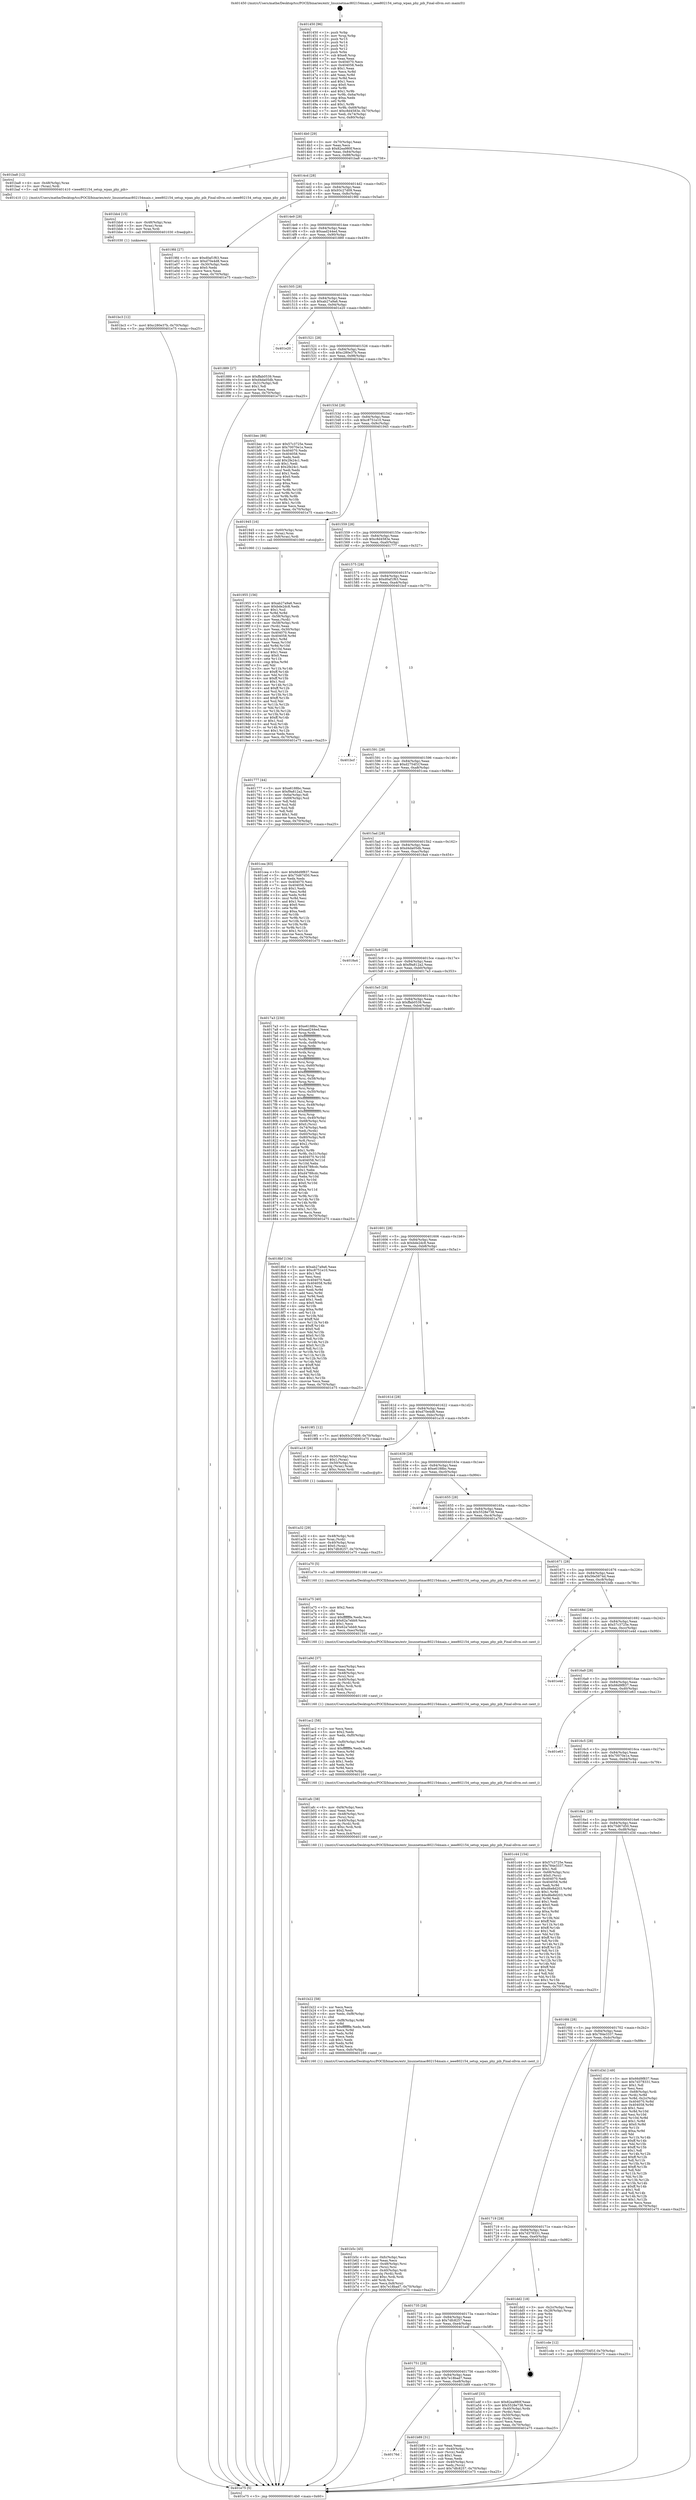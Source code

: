 digraph "0x401450" {
  label = "0x401450 (/mnt/c/Users/mathe/Desktop/tcc/POCII/binaries/extr_linuxnetmac802154main.c_ieee802154_setup_wpan_phy_pib_Final-ollvm.out::main(0))"
  labelloc = "t"
  node[shape=record]

  Entry [label="",width=0.3,height=0.3,shape=circle,fillcolor=black,style=filled]
  "0x4014b0" [label="{
     0x4014b0 [29]\l
     | [instrs]\l
     &nbsp;&nbsp;0x4014b0 \<+3\>: mov -0x70(%rbp),%eax\l
     &nbsp;&nbsp;0x4014b3 \<+2\>: mov %eax,%ecx\l
     &nbsp;&nbsp;0x4014b5 \<+6\>: sub $0x82ea980f,%ecx\l
     &nbsp;&nbsp;0x4014bb \<+6\>: mov %eax,-0x84(%rbp)\l
     &nbsp;&nbsp;0x4014c1 \<+6\>: mov %ecx,-0x88(%rbp)\l
     &nbsp;&nbsp;0x4014c7 \<+6\>: je 0000000000401ba8 \<main+0x758\>\l
  }"]
  "0x401ba8" [label="{
     0x401ba8 [12]\l
     | [instrs]\l
     &nbsp;&nbsp;0x401ba8 \<+4\>: mov -0x48(%rbp),%rax\l
     &nbsp;&nbsp;0x401bac \<+3\>: mov (%rax),%rdi\l
     &nbsp;&nbsp;0x401baf \<+5\>: call 0000000000401410 \<ieee802154_setup_wpan_phy_pib\>\l
     | [calls]\l
     &nbsp;&nbsp;0x401410 \{1\} (/mnt/c/Users/mathe/Desktop/tcc/POCII/binaries/extr_linuxnetmac802154main.c_ieee802154_setup_wpan_phy_pib_Final-ollvm.out::ieee802154_setup_wpan_phy_pib)\l
  }"]
  "0x4014cd" [label="{
     0x4014cd [28]\l
     | [instrs]\l
     &nbsp;&nbsp;0x4014cd \<+5\>: jmp 00000000004014d2 \<main+0x82\>\l
     &nbsp;&nbsp;0x4014d2 \<+6\>: mov -0x84(%rbp),%eax\l
     &nbsp;&nbsp;0x4014d8 \<+5\>: sub $0x93c27d09,%eax\l
     &nbsp;&nbsp;0x4014dd \<+6\>: mov %eax,-0x8c(%rbp)\l
     &nbsp;&nbsp;0x4014e3 \<+6\>: je 00000000004019fd \<main+0x5ad\>\l
  }"]
  Exit [label="",width=0.3,height=0.3,shape=circle,fillcolor=black,style=filled,peripheries=2]
  "0x4019fd" [label="{
     0x4019fd [27]\l
     | [instrs]\l
     &nbsp;&nbsp;0x4019fd \<+5\>: mov $0xd0af1f63,%eax\l
     &nbsp;&nbsp;0x401a02 \<+5\>: mov $0xd70e4d8,%ecx\l
     &nbsp;&nbsp;0x401a07 \<+3\>: mov -0x30(%rbp),%edx\l
     &nbsp;&nbsp;0x401a0a \<+3\>: cmp $0x0,%edx\l
     &nbsp;&nbsp;0x401a0d \<+3\>: cmove %ecx,%eax\l
     &nbsp;&nbsp;0x401a10 \<+3\>: mov %eax,-0x70(%rbp)\l
     &nbsp;&nbsp;0x401a13 \<+5\>: jmp 0000000000401e75 \<main+0xa25\>\l
  }"]
  "0x4014e9" [label="{
     0x4014e9 [28]\l
     | [instrs]\l
     &nbsp;&nbsp;0x4014e9 \<+5\>: jmp 00000000004014ee \<main+0x9e\>\l
     &nbsp;&nbsp;0x4014ee \<+6\>: mov -0x84(%rbp),%eax\l
     &nbsp;&nbsp;0x4014f4 \<+5\>: sub $0xaad244ed,%eax\l
     &nbsp;&nbsp;0x4014f9 \<+6\>: mov %eax,-0x90(%rbp)\l
     &nbsp;&nbsp;0x4014ff \<+6\>: je 0000000000401889 \<main+0x439\>\l
  }"]
  "0x401bc3" [label="{
     0x401bc3 [12]\l
     | [instrs]\l
     &nbsp;&nbsp;0x401bc3 \<+7\>: movl $0xc280e37b,-0x70(%rbp)\l
     &nbsp;&nbsp;0x401bca \<+5\>: jmp 0000000000401e75 \<main+0xa25\>\l
  }"]
  "0x401889" [label="{
     0x401889 [27]\l
     | [instrs]\l
     &nbsp;&nbsp;0x401889 \<+5\>: mov $0xffab0539,%eax\l
     &nbsp;&nbsp;0x40188e \<+5\>: mov $0xd4da05db,%ecx\l
     &nbsp;&nbsp;0x401893 \<+3\>: mov -0x31(%rbp),%dl\l
     &nbsp;&nbsp;0x401896 \<+3\>: test $0x1,%dl\l
     &nbsp;&nbsp;0x401899 \<+3\>: cmovne %ecx,%eax\l
     &nbsp;&nbsp;0x40189c \<+3\>: mov %eax,-0x70(%rbp)\l
     &nbsp;&nbsp;0x40189f \<+5\>: jmp 0000000000401e75 \<main+0xa25\>\l
  }"]
  "0x401505" [label="{
     0x401505 [28]\l
     | [instrs]\l
     &nbsp;&nbsp;0x401505 \<+5\>: jmp 000000000040150a \<main+0xba\>\l
     &nbsp;&nbsp;0x40150a \<+6\>: mov -0x84(%rbp),%eax\l
     &nbsp;&nbsp;0x401510 \<+5\>: sub $0xab27a9a6,%eax\l
     &nbsp;&nbsp;0x401515 \<+6\>: mov %eax,-0x94(%rbp)\l
     &nbsp;&nbsp;0x40151b \<+6\>: je 0000000000401e20 \<main+0x9d0\>\l
  }"]
  "0x401bb4" [label="{
     0x401bb4 [15]\l
     | [instrs]\l
     &nbsp;&nbsp;0x401bb4 \<+4\>: mov -0x48(%rbp),%rax\l
     &nbsp;&nbsp;0x401bb8 \<+3\>: mov (%rax),%rax\l
     &nbsp;&nbsp;0x401bbb \<+3\>: mov %rax,%rdi\l
     &nbsp;&nbsp;0x401bbe \<+5\>: call 0000000000401030 \<free@plt\>\l
     | [calls]\l
     &nbsp;&nbsp;0x401030 \{1\} (unknown)\l
  }"]
  "0x401e20" [label="{
     0x401e20\l
  }", style=dashed]
  "0x401521" [label="{
     0x401521 [28]\l
     | [instrs]\l
     &nbsp;&nbsp;0x401521 \<+5\>: jmp 0000000000401526 \<main+0xd6\>\l
     &nbsp;&nbsp;0x401526 \<+6\>: mov -0x84(%rbp),%eax\l
     &nbsp;&nbsp;0x40152c \<+5\>: sub $0xc280e37b,%eax\l
     &nbsp;&nbsp;0x401531 \<+6\>: mov %eax,-0x98(%rbp)\l
     &nbsp;&nbsp;0x401537 \<+6\>: je 0000000000401bec \<main+0x79c\>\l
  }"]
  "0x40176d" [label="{
     0x40176d\l
  }", style=dashed]
  "0x401bec" [label="{
     0x401bec [88]\l
     | [instrs]\l
     &nbsp;&nbsp;0x401bec \<+5\>: mov $0x57c3725e,%eax\l
     &nbsp;&nbsp;0x401bf1 \<+5\>: mov $0x70070e1e,%ecx\l
     &nbsp;&nbsp;0x401bf6 \<+7\>: mov 0x404070,%edx\l
     &nbsp;&nbsp;0x401bfd \<+7\>: mov 0x404058,%esi\l
     &nbsp;&nbsp;0x401c04 \<+2\>: mov %edx,%edi\l
     &nbsp;&nbsp;0x401c06 \<+6\>: add $0x2fe24c1,%edi\l
     &nbsp;&nbsp;0x401c0c \<+3\>: sub $0x1,%edi\l
     &nbsp;&nbsp;0x401c0f \<+6\>: sub $0x2fe24c1,%edi\l
     &nbsp;&nbsp;0x401c15 \<+3\>: imul %edi,%edx\l
     &nbsp;&nbsp;0x401c18 \<+3\>: and $0x1,%edx\l
     &nbsp;&nbsp;0x401c1b \<+3\>: cmp $0x0,%edx\l
     &nbsp;&nbsp;0x401c1e \<+4\>: sete %r8b\l
     &nbsp;&nbsp;0x401c22 \<+3\>: cmp $0xa,%esi\l
     &nbsp;&nbsp;0x401c25 \<+4\>: setl %r9b\l
     &nbsp;&nbsp;0x401c29 \<+3\>: mov %r8b,%r10b\l
     &nbsp;&nbsp;0x401c2c \<+3\>: and %r9b,%r10b\l
     &nbsp;&nbsp;0x401c2f \<+3\>: xor %r9b,%r8b\l
     &nbsp;&nbsp;0x401c32 \<+3\>: or %r8b,%r10b\l
     &nbsp;&nbsp;0x401c35 \<+4\>: test $0x1,%r10b\l
     &nbsp;&nbsp;0x401c39 \<+3\>: cmovne %ecx,%eax\l
     &nbsp;&nbsp;0x401c3c \<+3\>: mov %eax,-0x70(%rbp)\l
     &nbsp;&nbsp;0x401c3f \<+5\>: jmp 0000000000401e75 \<main+0xa25\>\l
  }"]
  "0x40153d" [label="{
     0x40153d [28]\l
     | [instrs]\l
     &nbsp;&nbsp;0x40153d \<+5\>: jmp 0000000000401542 \<main+0xf2\>\l
     &nbsp;&nbsp;0x401542 \<+6\>: mov -0x84(%rbp),%eax\l
     &nbsp;&nbsp;0x401548 \<+5\>: sub $0xc8751e10,%eax\l
     &nbsp;&nbsp;0x40154d \<+6\>: mov %eax,-0x9c(%rbp)\l
     &nbsp;&nbsp;0x401553 \<+6\>: je 0000000000401945 \<main+0x4f5\>\l
  }"]
  "0x401b89" [label="{
     0x401b89 [31]\l
     | [instrs]\l
     &nbsp;&nbsp;0x401b89 \<+2\>: xor %eax,%eax\l
     &nbsp;&nbsp;0x401b8b \<+4\>: mov -0x40(%rbp),%rcx\l
     &nbsp;&nbsp;0x401b8f \<+2\>: mov (%rcx),%edx\l
     &nbsp;&nbsp;0x401b91 \<+3\>: sub $0x1,%eax\l
     &nbsp;&nbsp;0x401b94 \<+2\>: sub %eax,%edx\l
     &nbsp;&nbsp;0x401b96 \<+4\>: mov -0x40(%rbp),%rcx\l
     &nbsp;&nbsp;0x401b9a \<+2\>: mov %edx,(%rcx)\l
     &nbsp;&nbsp;0x401b9c \<+7\>: movl $0x7dfc8257,-0x70(%rbp)\l
     &nbsp;&nbsp;0x401ba3 \<+5\>: jmp 0000000000401e75 \<main+0xa25\>\l
  }"]
  "0x401945" [label="{
     0x401945 [16]\l
     | [instrs]\l
     &nbsp;&nbsp;0x401945 \<+4\>: mov -0x60(%rbp),%rax\l
     &nbsp;&nbsp;0x401949 \<+3\>: mov (%rax),%rax\l
     &nbsp;&nbsp;0x40194c \<+4\>: mov 0x8(%rax),%rdi\l
     &nbsp;&nbsp;0x401950 \<+5\>: call 0000000000401060 \<atoi@plt\>\l
     | [calls]\l
     &nbsp;&nbsp;0x401060 \{1\} (unknown)\l
  }"]
  "0x401559" [label="{
     0x401559 [28]\l
     | [instrs]\l
     &nbsp;&nbsp;0x401559 \<+5\>: jmp 000000000040155e \<main+0x10e\>\l
     &nbsp;&nbsp;0x40155e \<+6\>: mov -0x84(%rbp),%eax\l
     &nbsp;&nbsp;0x401564 \<+5\>: sub $0xc8d4583e,%eax\l
     &nbsp;&nbsp;0x401569 \<+6\>: mov %eax,-0xa0(%rbp)\l
     &nbsp;&nbsp;0x40156f \<+6\>: je 0000000000401777 \<main+0x327\>\l
  }"]
  "0x401b5c" [label="{
     0x401b5c [45]\l
     | [instrs]\l
     &nbsp;&nbsp;0x401b5c \<+6\>: mov -0xfc(%rbp),%ecx\l
     &nbsp;&nbsp;0x401b62 \<+3\>: imul %eax,%ecx\l
     &nbsp;&nbsp;0x401b65 \<+4\>: mov -0x48(%rbp),%rsi\l
     &nbsp;&nbsp;0x401b69 \<+3\>: mov (%rsi),%rsi\l
     &nbsp;&nbsp;0x401b6c \<+4\>: mov -0x40(%rbp),%rdi\l
     &nbsp;&nbsp;0x401b70 \<+3\>: movslq (%rdi),%rdi\l
     &nbsp;&nbsp;0x401b73 \<+4\>: imul $0xc,%rdi,%rdi\l
     &nbsp;&nbsp;0x401b77 \<+3\>: add %rdi,%rsi\l
     &nbsp;&nbsp;0x401b7a \<+3\>: mov %ecx,0x8(%rsi)\l
     &nbsp;&nbsp;0x401b7d \<+7\>: movl $0x7e18bad7,-0x70(%rbp)\l
     &nbsp;&nbsp;0x401b84 \<+5\>: jmp 0000000000401e75 \<main+0xa25\>\l
  }"]
  "0x401777" [label="{
     0x401777 [44]\l
     | [instrs]\l
     &nbsp;&nbsp;0x401777 \<+5\>: mov $0xe6188bc,%eax\l
     &nbsp;&nbsp;0x40177c \<+5\>: mov $0xf9a812a2,%ecx\l
     &nbsp;&nbsp;0x401781 \<+3\>: mov -0x6a(%rbp),%dl\l
     &nbsp;&nbsp;0x401784 \<+4\>: mov -0x69(%rbp),%sil\l
     &nbsp;&nbsp;0x401788 \<+3\>: mov %dl,%dil\l
     &nbsp;&nbsp;0x40178b \<+3\>: and %sil,%dil\l
     &nbsp;&nbsp;0x40178e \<+3\>: xor %sil,%dl\l
     &nbsp;&nbsp;0x401791 \<+3\>: or %dl,%dil\l
     &nbsp;&nbsp;0x401794 \<+4\>: test $0x1,%dil\l
     &nbsp;&nbsp;0x401798 \<+3\>: cmovne %ecx,%eax\l
     &nbsp;&nbsp;0x40179b \<+3\>: mov %eax,-0x70(%rbp)\l
     &nbsp;&nbsp;0x40179e \<+5\>: jmp 0000000000401e75 \<main+0xa25\>\l
  }"]
  "0x401575" [label="{
     0x401575 [28]\l
     | [instrs]\l
     &nbsp;&nbsp;0x401575 \<+5\>: jmp 000000000040157a \<main+0x12a\>\l
     &nbsp;&nbsp;0x40157a \<+6\>: mov -0x84(%rbp),%eax\l
     &nbsp;&nbsp;0x401580 \<+5\>: sub $0xd0af1f63,%eax\l
     &nbsp;&nbsp;0x401585 \<+6\>: mov %eax,-0xa4(%rbp)\l
     &nbsp;&nbsp;0x40158b \<+6\>: je 0000000000401bcf \<main+0x77f\>\l
  }"]
  "0x401e75" [label="{
     0x401e75 [5]\l
     | [instrs]\l
     &nbsp;&nbsp;0x401e75 \<+5\>: jmp 00000000004014b0 \<main+0x60\>\l
  }"]
  "0x401450" [label="{
     0x401450 [96]\l
     | [instrs]\l
     &nbsp;&nbsp;0x401450 \<+1\>: push %rbp\l
     &nbsp;&nbsp;0x401451 \<+3\>: mov %rsp,%rbp\l
     &nbsp;&nbsp;0x401454 \<+2\>: push %r15\l
     &nbsp;&nbsp;0x401456 \<+2\>: push %r14\l
     &nbsp;&nbsp;0x401458 \<+2\>: push %r13\l
     &nbsp;&nbsp;0x40145a \<+2\>: push %r12\l
     &nbsp;&nbsp;0x40145c \<+1\>: push %rbx\l
     &nbsp;&nbsp;0x40145d \<+7\>: sub $0xe8,%rsp\l
     &nbsp;&nbsp;0x401464 \<+2\>: xor %eax,%eax\l
     &nbsp;&nbsp;0x401466 \<+7\>: mov 0x404070,%ecx\l
     &nbsp;&nbsp;0x40146d \<+7\>: mov 0x404058,%edx\l
     &nbsp;&nbsp;0x401474 \<+3\>: sub $0x1,%eax\l
     &nbsp;&nbsp;0x401477 \<+3\>: mov %ecx,%r8d\l
     &nbsp;&nbsp;0x40147a \<+3\>: add %eax,%r8d\l
     &nbsp;&nbsp;0x40147d \<+4\>: imul %r8d,%ecx\l
     &nbsp;&nbsp;0x401481 \<+3\>: and $0x1,%ecx\l
     &nbsp;&nbsp;0x401484 \<+3\>: cmp $0x0,%ecx\l
     &nbsp;&nbsp;0x401487 \<+4\>: sete %r9b\l
     &nbsp;&nbsp;0x40148b \<+4\>: and $0x1,%r9b\l
     &nbsp;&nbsp;0x40148f \<+4\>: mov %r9b,-0x6a(%rbp)\l
     &nbsp;&nbsp;0x401493 \<+3\>: cmp $0xa,%edx\l
     &nbsp;&nbsp;0x401496 \<+4\>: setl %r9b\l
     &nbsp;&nbsp;0x40149a \<+4\>: and $0x1,%r9b\l
     &nbsp;&nbsp;0x40149e \<+4\>: mov %r9b,-0x69(%rbp)\l
     &nbsp;&nbsp;0x4014a2 \<+7\>: movl $0xc8d4583e,-0x70(%rbp)\l
     &nbsp;&nbsp;0x4014a9 \<+3\>: mov %edi,-0x74(%rbp)\l
     &nbsp;&nbsp;0x4014ac \<+4\>: mov %rsi,-0x80(%rbp)\l
  }"]
  "0x401b22" [label="{
     0x401b22 [58]\l
     | [instrs]\l
     &nbsp;&nbsp;0x401b22 \<+2\>: xor %ecx,%ecx\l
     &nbsp;&nbsp;0x401b24 \<+5\>: mov $0x2,%edx\l
     &nbsp;&nbsp;0x401b29 \<+6\>: mov %edx,-0xf8(%rbp)\l
     &nbsp;&nbsp;0x401b2f \<+1\>: cltd\l
     &nbsp;&nbsp;0x401b30 \<+7\>: mov -0xf8(%rbp),%r8d\l
     &nbsp;&nbsp;0x401b37 \<+3\>: idiv %r8d\l
     &nbsp;&nbsp;0x401b3a \<+6\>: imul $0xfffffffe,%edx,%edx\l
     &nbsp;&nbsp;0x401b40 \<+3\>: mov %ecx,%r9d\l
     &nbsp;&nbsp;0x401b43 \<+3\>: sub %edx,%r9d\l
     &nbsp;&nbsp;0x401b46 \<+2\>: mov %ecx,%edx\l
     &nbsp;&nbsp;0x401b48 \<+3\>: sub $0x1,%edx\l
     &nbsp;&nbsp;0x401b4b \<+3\>: add %edx,%r9d\l
     &nbsp;&nbsp;0x401b4e \<+3\>: sub %r9d,%ecx\l
     &nbsp;&nbsp;0x401b51 \<+6\>: mov %ecx,-0xfc(%rbp)\l
     &nbsp;&nbsp;0x401b57 \<+5\>: call 0000000000401160 \<next_i\>\l
     | [calls]\l
     &nbsp;&nbsp;0x401160 \{1\} (/mnt/c/Users/mathe/Desktop/tcc/POCII/binaries/extr_linuxnetmac802154main.c_ieee802154_setup_wpan_phy_pib_Final-ollvm.out::next_i)\l
  }"]
  "0x401bcf" [label="{
     0x401bcf\l
  }", style=dashed]
  "0x401591" [label="{
     0x401591 [28]\l
     | [instrs]\l
     &nbsp;&nbsp;0x401591 \<+5\>: jmp 0000000000401596 \<main+0x146\>\l
     &nbsp;&nbsp;0x401596 \<+6\>: mov -0x84(%rbp),%eax\l
     &nbsp;&nbsp;0x40159c \<+5\>: sub $0xd2754f1f,%eax\l
     &nbsp;&nbsp;0x4015a1 \<+6\>: mov %eax,-0xa8(%rbp)\l
     &nbsp;&nbsp;0x4015a7 \<+6\>: je 0000000000401cea \<main+0x89a\>\l
  }"]
  "0x401afc" [label="{
     0x401afc [38]\l
     | [instrs]\l
     &nbsp;&nbsp;0x401afc \<+6\>: mov -0xf4(%rbp),%ecx\l
     &nbsp;&nbsp;0x401b02 \<+3\>: imul %eax,%ecx\l
     &nbsp;&nbsp;0x401b05 \<+4\>: mov -0x48(%rbp),%rsi\l
     &nbsp;&nbsp;0x401b09 \<+3\>: mov (%rsi),%rsi\l
     &nbsp;&nbsp;0x401b0c \<+4\>: mov -0x40(%rbp),%rdi\l
     &nbsp;&nbsp;0x401b10 \<+3\>: movslq (%rdi),%rdi\l
     &nbsp;&nbsp;0x401b13 \<+4\>: imul $0xc,%rdi,%rdi\l
     &nbsp;&nbsp;0x401b17 \<+3\>: add %rdi,%rsi\l
     &nbsp;&nbsp;0x401b1a \<+3\>: mov %ecx,0x4(%rsi)\l
     &nbsp;&nbsp;0x401b1d \<+5\>: call 0000000000401160 \<next_i\>\l
     | [calls]\l
     &nbsp;&nbsp;0x401160 \{1\} (/mnt/c/Users/mathe/Desktop/tcc/POCII/binaries/extr_linuxnetmac802154main.c_ieee802154_setup_wpan_phy_pib_Final-ollvm.out::next_i)\l
  }"]
  "0x401cea" [label="{
     0x401cea [83]\l
     | [instrs]\l
     &nbsp;&nbsp;0x401cea \<+5\>: mov $0x66d9f837,%eax\l
     &nbsp;&nbsp;0x401cef \<+5\>: mov $0x75d67d50,%ecx\l
     &nbsp;&nbsp;0x401cf4 \<+2\>: xor %edx,%edx\l
     &nbsp;&nbsp;0x401cf6 \<+7\>: mov 0x404070,%esi\l
     &nbsp;&nbsp;0x401cfd \<+7\>: mov 0x404058,%edi\l
     &nbsp;&nbsp;0x401d04 \<+3\>: sub $0x1,%edx\l
     &nbsp;&nbsp;0x401d07 \<+3\>: mov %esi,%r8d\l
     &nbsp;&nbsp;0x401d0a \<+3\>: add %edx,%r8d\l
     &nbsp;&nbsp;0x401d0d \<+4\>: imul %r8d,%esi\l
     &nbsp;&nbsp;0x401d11 \<+3\>: and $0x1,%esi\l
     &nbsp;&nbsp;0x401d14 \<+3\>: cmp $0x0,%esi\l
     &nbsp;&nbsp;0x401d17 \<+4\>: sete %r9b\l
     &nbsp;&nbsp;0x401d1b \<+3\>: cmp $0xa,%edi\l
     &nbsp;&nbsp;0x401d1e \<+4\>: setl %r10b\l
     &nbsp;&nbsp;0x401d22 \<+3\>: mov %r9b,%r11b\l
     &nbsp;&nbsp;0x401d25 \<+3\>: and %r10b,%r11b\l
     &nbsp;&nbsp;0x401d28 \<+3\>: xor %r10b,%r9b\l
     &nbsp;&nbsp;0x401d2b \<+3\>: or %r9b,%r11b\l
     &nbsp;&nbsp;0x401d2e \<+4\>: test $0x1,%r11b\l
     &nbsp;&nbsp;0x401d32 \<+3\>: cmovne %ecx,%eax\l
     &nbsp;&nbsp;0x401d35 \<+3\>: mov %eax,-0x70(%rbp)\l
     &nbsp;&nbsp;0x401d38 \<+5\>: jmp 0000000000401e75 \<main+0xa25\>\l
  }"]
  "0x4015ad" [label="{
     0x4015ad [28]\l
     | [instrs]\l
     &nbsp;&nbsp;0x4015ad \<+5\>: jmp 00000000004015b2 \<main+0x162\>\l
     &nbsp;&nbsp;0x4015b2 \<+6\>: mov -0x84(%rbp),%eax\l
     &nbsp;&nbsp;0x4015b8 \<+5\>: sub $0xd4da05db,%eax\l
     &nbsp;&nbsp;0x4015bd \<+6\>: mov %eax,-0xac(%rbp)\l
     &nbsp;&nbsp;0x4015c3 \<+6\>: je 00000000004018a4 \<main+0x454\>\l
  }"]
  "0x401ac2" [label="{
     0x401ac2 [58]\l
     | [instrs]\l
     &nbsp;&nbsp;0x401ac2 \<+2\>: xor %ecx,%ecx\l
     &nbsp;&nbsp;0x401ac4 \<+5\>: mov $0x2,%edx\l
     &nbsp;&nbsp;0x401ac9 \<+6\>: mov %edx,-0xf0(%rbp)\l
     &nbsp;&nbsp;0x401acf \<+1\>: cltd\l
     &nbsp;&nbsp;0x401ad0 \<+7\>: mov -0xf0(%rbp),%r8d\l
     &nbsp;&nbsp;0x401ad7 \<+3\>: idiv %r8d\l
     &nbsp;&nbsp;0x401ada \<+6\>: imul $0xfffffffe,%edx,%edx\l
     &nbsp;&nbsp;0x401ae0 \<+3\>: mov %ecx,%r9d\l
     &nbsp;&nbsp;0x401ae3 \<+3\>: sub %edx,%r9d\l
     &nbsp;&nbsp;0x401ae6 \<+2\>: mov %ecx,%edx\l
     &nbsp;&nbsp;0x401ae8 \<+3\>: sub $0x1,%edx\l
     &nbsp;&nbsp;0x401aeb \<+3\>: add %edx,%r9d\l
     &nbsp;&nbsp;0x401aee \<+3\>: sub %r9d,%ecx\l
     &nbsp;&nbsp;0x401af1 \<+6\>: mov %ecx,-0xf4(%rbp)\l
     &nbsp;&nbsp;0x401af7 \<+5\>: call 0000000000401160 \<next_i\>\l
     | [calls]\l
     &nbsp;&nbsp;0x401160 \{1\} (/mnt/c/Users/mathe/Desktop/tcc/POCII/binaries/extr_linuxnetmac802154main.c_ieee802154_setup_wpan_phy_pib_Final-ollvm.out::next_i)\l
  }"]
  "0x4018a4" [label="{
     0x4018a4\l
  }", style=dashed]
  "0x4015c9" [label="{
     0x4015c9 [28]\l
     | [instrs]\l
     &nbsp;&nbsp;0x4015c9 \<+5\>: jmp 00000000004015ce \<main+0x17e\>\l
     &nbsp;&nbsp;0x4015ce \<+6\>: mov -0x84(%rbp),%eax\l
     &nbsp;&nbsp;0x4015d4 \<+5\>: sub $0xf9a812a2,%eax\l
     &nbsp;&nbsp;0x4015d9 \<+6\>: mov %eax,-0xb0(%rbp)\l
     &nbsp;&nbsp;0x4015df \<+6\>: je 00000000004017a3 \<main+0x353\>\l
  }"]
  "0x401a9d" [label="{
     0x401a9d [37]\l
     | [instrs]\l
     &nbsp;&nbsp;0x401a9d \<+6\>: mov -0xec(%rbp),%ecx\l
     &nbsp;&nbsp;0x401aa3 \<+3\>: imul %eax,%ecx\l
     &nbsp;&nbsp;0x401aa6 \<+4\>: mov -0x48(%rbp),%rsi\l
     &nbsp;&nbsp;0x401aaa \<+3\>: mov (%rsi),%rsi\l
     &nbsp;&nbsp;0x401aad \<+4\>: mov -0x40(%rbp),%rdi\l
     &nbsp;&nbsp;0x401ab1 \<+3\>: movslq (%rdi),%rdi\l
     &nbsp;&nbsp;0x401ab4 \<+4\>: imul $0xc,%rdi,%rdi\l
     &nbsp;&nbsp;0x401ab8 \<+3\>: add %rdi,%rsi\l
     &nbsp;&nbsp;0x401abb \<+2\>: mov %ecx,(%rsi)\l
     &nbsp;&nbsp;0x401abd \<+5\>: call 0000000000401160 \<next_i\>\l
     | [calls]\l
     &nbsp;&nbsp;0x401160 \{1\} (/mnt/c/Users/mathe/Desktop/tcc/POCII/binaries/extr_linuxnetmac802154main.c_ieee802154_setup_wpan_phy_pib_Final-ollvm.out::next_i)\l
  }"]
  "0x4017a3" [label="{
     0x4017a3 [230]\l
     | [instrs]\l
     &nbsp;&nbsp;0x4017a3 \<+5\>: mov $0xe6188bc,%eax\l
     &nbsp;&nbsp;0x4017a8 \<+5\>: mov $0xaad244ed,%ecx\l
     &nbsp;&nbsp;0x4017ad \<+3\>: mov %rsp,%rdx\l
     &nbsp;&nbsp;0x4017b0 \<+4\>: add $0xfffffffffffffff0,%rdx\l
     &nbsp;&nbsp;0x4017b4 \<+3\>: mov %rdx,%rsp\l
     &nbsp;&nbsp;0x4017b7 \<+4\>: mov %rdx,-0x68(%rbp)\l
     &nbsp;&nbsp;0x4017bb \<+3\>: mov %rsp,%rdx\l
     &nbsp;&nbsp;0x4017be \<+4\>: add $0xfffffffffffffff0,%rdx\l
     &nbsp;&nbsp;0x4017c2 \<+3\>: mov %rdx,%rsp\l
     &nbsp;&nbsp;0x4017c5 \<+3\>: mov %rsp,%rsi\l
     &nbsp;&nbsp;0x4017c8 \<+4\>: add $0xfffffffffffffff0,%rsi\l
     &nbsp;&nbsp;0x4017cc \<+3\>: mov %rsi,%rsp\l
     &nbsp;&nbsp;0x4017cf \<+4\>: mov %rsi,-0x60(%rbp)\l
     &nbsp;&nbsp;0x4017d3 \<+3\>: mov %rsp,%rsi\l
     &nbsp;&nbsp;0x4017d6 \<+4\>: add $0xfffffffffffffff0,%rsi\l
     &nbsp;&nbsp;0x4017da \<+3\>: mov %rsi,%rsp\l
     &nbsp;&nbsp;0x4017dd \<+4\>: mov %rsi,-0x58(%rbp)\l
     &nbsp;&nbsp;0x4017e1 \<+3\>: mov %rsp,%rsi\l
     &nbsp;&nbsp;0x4017e4 \<+4\>: add $0xfffffffffffffff0,%rsi\l
     &nbsp;&nbsp;0x4017e8 \<+3\>: mov %rsi,%rsp\l
     &nbsp;&nbsp;0x4017eb \<+4\>: mov %rsi,-0x50(%rbp)\l
     &nbsp;&nbsp;0x4017ef \<+3\>: mov %rsp,%rsi\l
     &nbsp;&nbsp;0x4017f2 \<+4\>: add $0xfffffffffffffff0,%rsi\l
     &nbsp;&nbsp;0x4017f6 \<+3\>: mov %rsi,%rsp\l
     &nbsp;&nbsp;0x4017f9 \<+4\>: mov %rsi,-0x48(%rbp)\l
     &nbsp;&nbsp;0x4017fd \<+3\>: mov %rsp,%rsi\l
     &nbsp;&nbsp;0x401800 \<+4\>: add $0xfffffffffffffff0,%rsi\l
     &nbsp;&nbsp;0x401804 \<+3\>: mov %rsi,%rsp\l
     &nbsp;&nbsp;0x401807 \<+4\>: mov %rsi,-0x40(%rbp)\l
     &nbsp;&nbsp;0x40180b \<+4\>: mov -0x68(%rbp),%rsi\l
     &nbsp;&nbsp;0x40180f \<+6\>: movl $0x0,(%rsi)\l
     &nbsp;&nbsp;0x401815 \<+3\>: mov -0x74(%rbp),%edi\l
     &nbsp;&nbsp;0x401818 \<+2\>: mov %edi,(%rdx)\l
     &nbsp;&nbsp;0x40181a \<+4\>: mov -0x60(%rbp),%rsi\l
     &nbsp;&nbsp;0x40181e \<+4\>: mov -0x80(%rbp),%r8\l
     &nbsp;&nbsp;0x401822 \<+3\>: mov %r8,(%rsi)\l
     &nbsp;&nbsp;0x401825 \<+3\>: cmpl $0x2,(%rdx)\l
     &nbsp;&nbsp;0x401828 \<+4\>: setne %r9b\l
     &nbsp;&nbsp;0x40182c \<+4\>: and $0x1,%r9b\l
     &nbsp;&nbsp;0x401830 \<+4\>: mov %r9b,-0x31(%rbp)\l
     &nbsp;&nbsp;0x401834 \<+8\>: mov 0x404070,%r10d\l
     &nbsp;&nbsp;0x40183c \<+8\>: mov 0x404058,%r11d\l
     &nbsp;&nbsp;0x401844 \<+3\>: mov %r10d,%ebx\l
     &nbsp;&nbsp;0x401847 \<+6\>: add $0xd4788cdc,%ebx\l
     &nbsp;&nbsp;0x40184d \<+3\>: sub $0x1,%ebx\l
     &nbsp;&nbsp;0x401850 \<+6\>: sub $0xd4788cdc,%ebx\l
     &nbsp;&nbsp;0x401856 \<+4\>: imul %ebx,%r10d\l
     &nbsp;&nbsp;0x40185a \<+4\>: and $0x1,%r10d\l
     &nbsp;&nbsp;0x40185e \<+4\>: cmp $0x0,%r10d\l
     &nbsp;&nbsp;0x401862 \<+4\>: sete %r9b\l
     &nbsp;&nbsp;0x401866 \<+4\>: cmp $0xa,%r11d\l
     &nbsp;&nbsp;0x40186a \<+4\>: setl %r14b\l
     &nbsp;&nbsp;0x40186e \<+3\>: mov %r9b,%r15b\l
     &nbsp;&nbsp;0x401871 \<+3\>: and %r14b,%r15b\l
     &nbsp;&nbsp;0x401874 \<+3\>: xor %r14b,%r9b\l
     &nbsp;&nbsp;0x401877 \<+3\>: or %r9b,%r15b\l
     &nbsp;&nbsp;0x40187a \<+4\>: test $0x1,%r15b\l
     &nbsp;&nbsp;0x40187e \<+3\>: cmovne %ecx,%eax\l
     &nbsp;&nbsp;0x401881 \<+3\>: mov %eax,-0x70(%rbp)\l
     &nbsp;&nbsp;0x401884 \<+5\>: jmp 0000000000401e75 \<main+0xa25\>\l
  }"]
  "0x4015e5" [label="{
     0x4015e5 [28]\l
     | [instrs]\l
     &nbsp;&nbsp;0x4015e5 \<+5\>: jmp 00000000004015ea \<main+0x19a\>\l
     &nbsp;&nbsp;0x4015ea \<+6\>: mov -0x84(%rbp),%eax\l
     &nbsp;&nbsp;0x4015f0 \<+5\>: sub $0xffab0539,%eax\l
     &nbsp;&nbsp;0x4015f5 \<+6\>: mov %eax,-0xb4(%rbp)\l
     &nbsp;&nbsp;0x4015fb \<+6\>: je 00000000004018bf \<main+0x46f\>\l
  }"]
  "0x401a75" [label="{
     0x401a75 [40]\l
     | [instrs]\l
     &nbsp;&nbsp;0x401a75 \<+5\>: mov $0x2,%ecx\l
     &nbsp;&nbsp;0x401a7a \<+1\>: cltd\l
     &nbsp;&nbsp;0x401a7b \<+2\>: idiv %ecx\l
     &nbsp;&nbsp;0x401a7d \<+6\>: imul $0xfffffffe,%edx,%ecx\l
     &nbsp;&nbsp;0x401a83 \<+6\>: add $0x62a7ebb9,%ecx\l
     &nbsp;&nbsp;0x401a89 \<+3\>: add $0x1,%ecx\l
     &nbsp;&nbsp;0x401a8c \<+6\>: sub $0x62a7ebb9,%ecx\l
     &nbsp;&nbsp;0x401a92 \<+6\>: mov %ecx,-0xec(%rbp)\l
     &nbsp;&nbsp;0x401a98 \<+5\>: call 0000000000401160 \<next_i\>\l
     | [calls]\l
     &nbsp;&nbsp;0x401160 \{1\} (/mnt/c/Users/mathe/Desktop/tcc/POCII/binaries/extr_linuxnetmac802154main.c_ieee802154_setup_wpan_phy_pib_Final-ollvm.out::next_i)\l
  }"]
  "0x4018bf" [label="{
     0x4018bf [134]\l
     | [instrs]\l
     &nbsp;&nbsp;0x4018bf \<+5\>: mov $0xab27a9a6,%eax\l
     &nbsp;&nbsp;0x4018c4 \<+5\>: mov $0xc8751e10,%ecx\l
     &nbsp;&nbsp;0x4018c9 \<+2\>: mov $0x1,%dl\l
     &nbsp;&nbsp;0x4018cb \<+2\>: xor %esi,%esi\l
     &nbsp;&nbsp;0x4018cd \<+7\>: mov 0x404070,%edi\l
     &nbsp;&nbsp;0x4018d4 \<+8\>: mov 0x404058,%r8d\l
     &nbsp;&nbsp;0x4018dc \<+3\>: sub $0x1,%esi\l
     &nbsp;&nbsp;0x4018df \<+3\>: mov %edi,%r9d\l
     &nbsp;&nbsp;0x4018e2 \<+3\>: add %esi,%r9d\l
     &nbsp;&nbsp;0x4018e5 \<+4\>: imul %r9d,%edi\l
     &nbsp;&nbsp;0x4018e9 \<+3\>: and $0x1,%edi\l
     &nbsp;&nbsp;0x4018ec \<+3\>: cmp $0x0,%edi\l
     &nbsp;&nbsp;0x4018ef \<+4\>: sete %r10b\l
     &nbsp;&nbsp;0x4018f3 \<+4\>: cmp $0xa,%r8d\l
     &nbsp;&nbsp;0x4018f7 \<+4\>: setl %r11b\l
     &nbsp;&nbsp;0x4018fb \<+3\>: mov %r10b,%bl\l
     &nbsp;&nbsp;0x4018fe \<+3\>: xor $0xff,%bl\l
     &nbsp;&nbsp;0x401901 \<+3\>: mov %r11b,%r14b\l
     &nbsp;&nbsp;0x401904 \<+4\>: xor $0xff,%r14b\l
     &nbsp;&nbsp;0x401908 \<+3\>: xor $0x0,%dl\l
     &nbsp;&nbsp;0x40190b \<+3\>: mov %bl,%r15b\l
     &nbsp;&nbsp;0x40190e \<+4\>: and $0x0,%r15b\l
     &nbsp;&nbsp;0x401912 \<+3\>: and %dl,%r10b\l
     &nbsp;&nbsp;0x401915 \<+3\>: mov %r14b,%r12b\l
     &nbsp;&nbsp;0x401918 \<+4\>: and $0x0,%r12b\l
     &nbsp;&nbsp;0x40191c \<+3\>: and %dl,%r11b\l
     &nbsp;&nbsp;0x40191f \<+3\>: or %r10b,%r15b\l
     &nbsp;&nbsp;0x401922 \<+3\>: or %r11b,%r12b\l
     &nbsp;&nbsp;0x401925 \<+3\>: xor %r12b,%r15b\l
     &nbsp;&nbsp;0x401928 \<+3\>: or %r14b,%bl\l
     &nbsp;&nbsp;0x40192b \<+3\>: xor $0xff,%bl\l
     &nbsp;&nbsp;0x40192e \<+3\>: or $0x0,%dl\l
     &nbsp;&nbsp;0x401931 \<+2\>: and %dl,%bl\l
     &nbsp;&nbsp;0x401933 \<+3\>: or %bl,%r15b\l
     &nbsp;&nbsp;0x401936 \<+4\>: test $0x1,%r15b\l
     &nbsp;&nbsp;0x40193a \<+3\>: cmovne %ecx,%eax\l
     &nbsp;&nbsp;0x40193d \<+3\>: mov %eax,-0x70(%rbp)\l
     &nbsp;&nbsp;0x401940 \<+5\>: jmp 0000000000401e75 \<main+0xa25\>\l
  }"]
  "0x401601" [label="{
     0x401601 [28]\l
     | [instrs]\l
     &nbsp;&nbsp;0x401601 \<+5\>: jmp 0000000000401606 \<main+0x1b6\>\l
     &nbsp;&nbsp;0x401606 \<+6\>: mov -0x84(%rbp),%eax\l
     &nbsp;&nbsp;0x40160c \<+5\>: sub $0xbde2dc8,%eax\l
     &nbsp;&nbsp;0x401611 \<+6\>: mov %eax,-0xb8(%rbp)\l
     &nbsp;&nbsp;0x401617 \<+6\>: je 00000000004019f1 \<main+0x5a1\>\l
  }"]
  "0x401955" [label="{
     0x401955 [156]\l
     | [instrs]\l
     &nbsp;&nbsp;0x401955 \<+5\>: mov $0xab27a9a6,%ecx\l
     &nbsp;&nbsp;0x40195a \<+5\>: mov $0xbde2dc8,%edx\l
     &nbsp;&nbsp;0x40195f \<+3\>: mov $0x1,%sil\l
     &nbsp;&nbsp;0x401962 \<+3\>: xor %r8d,%r8d\l
     &nbsp;&nbsp;0x401965 \<+4\>: mov -0x58(%rbp),%rdi\l
     &nbsp;&nbsp;0x401969 \<+2\>: mov %eax,(%rdi)\l
     &nbsp;&nbsp;0x40196b \<+4\>: mov -0x58(%rbp),%rdi\l
     &nbsp;&nbsp;0x40196f \<+2\>: mov (%rdi),%eax\l
     &nbsp;&nbsp;0x401971 \<+3\>: mov %eax,-0x30(%rbp)\l
     &nbsp;&nbsp;0x401974 \<+7\>: mov 0x404070,%eax\l
     &nbsp;&nbsp;0x40197b \<+8\>: mov 0x404058,%r9d\l
     &nbsp;&nbsp;0x401983 \<+4\>: sub $0x1,%r8d\l
     &nbsp;&nbsp;0x401987 \<+3\>: mov %eax,%r10d\l
     &nbsp;&nbsp;0x40198a \<+3\>: add %r8d,%r10d\l
     &nbsp;&nbsp;0x40198d \<+4\>: imul %r10d,%eax\l
     &nbsp;&nbsp;0x401991 \<+3\>: and $0x1,%eax\l
     &nbsp;&nbsp;0x401994 \<+3\>: cmp $0x0,%eax\l
     &nbsp;&nbsp;0x401997 \<+4\>: sete %r11b\l
     &nbsp;&nbsp;0x40199b \<+4\>: cmp $0xa,%r9d\l
     &nbsp;&nbsp;0x40199f \<+3\>: setl %bl\l
     &nbsp;&nbsp;0x4019a2 \<+3\>: mov %r11b,%r14b\l
     &nbsp;&nbsp;0x4019a5 \<+4\>: xor $0xff,%r14b\l
     &nbsp;&nbsp;0x4019a9 \<+3\>: mov %bl,%r15b\l
     &nbsp;&nbsp;0x4019ac \<+4\>: xor $0xff,%r15b\l
     &nbsp;&nbsp;0x4019b0 \<+4\>: xor $0x1,%sil\l
     &nbsp;&nbsp;0x4019b4 \<+3\>: mov %r14b,%r12b\l
     &nbsp;&nbsp;0x4019b7 \<+4\>: and $0xff,%r12b\l
     &nbsp;&nbsp;0x4019bb \<+3\>: and %sil,%r11b\l
     &nbsp;&nbsp;0x4019be \<+3\>: mov %r15b,%r13b\l
     &nbsp;&nbsp;0x4019c1 \<+4\>: and $0xff,%r13b\l
     &nbsp;&nbsp;0x4019c5 \<+3\>: and %sil,%bl\l
     &nbsp;&nbsp;0x4019c8 \<+3\>: or %r11b,%r12b\l
     &nbsp;&nbsp;0x4019cb \<+3\>: or %bl,%r13b\l
     &nbsp;&nbsp;0x4019ce \<+3\>: xor %r13b,%r12b\l
     &nbsp;&nbsp;0x4019d1 \<+3\>: or %r15b,%r14b\l
     &nbsp;&nbsp;0x4019d4 \<+4\>: xor $0xff,%r14b\l
     &nbsp;&nbsp;0x4019d8 \<+4\>: or $0x1,%sil\l
     &nbsp;&nbsp;0x4019dc \<+3\>: and %sil,%r14b\l
     &nbsp;&nbsp;0x4019df \<+3\>: or %r14b,%r12b\l
     &nbsp;&nbsp;0x4019e2 \<+4\>: test $0x1,%r12b\l
     &nbsp;&nbsp;0x4019e6 \<+3\>: cmovne %edx,%ecx\l
     &nbsp;&nbsp;0x4019e9 \<+3\>: mov %ecx,-0x70(%rbp)\l
     &nbsp;&nbsp;0x4019ec \<+5\>: jmp 0000000000401e75 \<main+0xa25\>\l
  }"]
  "0x401751" [label="{
     0x401751 [28]\l
     | [instrs]\l
     &nbsp;&nbsp;0x401751 \<+5\>: jmp 0000000000401756 \<main+0x306\>\l
     &nbsp;&nbsp;0x401756 \<+6\>: mov -0x84(%rbp),%eax\l
     &nbsp;&nbsp;0x40175c \<+5\>: sub $0x7e18bad7,%eax\l
     &nbsp;&nbsp;0x401761 \<+6\>: mov %eax,-0xe8(%rbp)\l
     &nbsp;&nbsp;0x401767 \<+6\>: je 0000000000401b89 \<main+0x739\>\l
  }"]
  "0x4019f1" [label="{
     0x4019f1 [12]\l
     | [instrs]\l
     &nbsp;&nbsp;0x4019f1 \<+7\>: movl $0x93c27d09,-0x70(%rbp)\l
     &nbsp;&nbsp;0x4019f8 \<+5\>: jmp 0000000000401e75 \<main+0xa25\>\l
  }"]
  "0x40161d" [label="{
     0x40161d [28]\l
     | [instrs]\l
     &nbsp;&nbsp;0x40161d \<+5\>: jmp 0000000000401622 \<main+0x1d2\>\l
     &nbsp;&nbsp;0x401622 \<+6\>: mov -0x84(%rbp),%eax\l
     &nbsp;&nbsp;0x401628 \<+5\>: sub $0xd70e4d8,%eax\l
     &nbsp;&nbsp;0x40162d \<+6\>: mov %eax,-0xbc(%rbp)\l
     &nbsp;&nbsp;0x401633 \<+6\>: je 0000000000401a18 \<main+0x5c8\>\l
  }"]
  "0x401a4f" [label="{
     0x401a4f [33]\l
     | [instrs]\l
     &nbsp;&nbsp;0x401a4f \<+5\>: mov $0x82ea980f,%eax\l
     &nbsp;&nbsp;0x401a54 \<+5\>: mov $0x5528e738,%ecx\l
     &nbsp;&nbsp;0x401a59 \<+4\>: mov -0x40(%rbp),%rdx\l
     &nbsp;&nbsp;0x401a5d \<+2\>: mov (%rdx),%esi\l
     &nbsp;&nbsp;0x401a5f \<+4\>: mov -0x50(%rbp),%rdx\l
     &nbsp;&nbsp;0x401a63 \<+2\>: cmp (%rdx),%esi\l
     &nbsp;&nbsp;0x401a65 \<+3\>: cmovl %ecx,%eax\l
     &nbsp;&nbsp;0x401a68 \<+3\>: mov %eax,-0x70(%rbp)\l
     &nbsp;&nbsp;0x401a6b \<+5\>: jmp 0000000000401e75 \<main+0xa25\>\l
  }"]
  "0x401a18" [label="{
     0x401a18 [26]\l
     | [instrs]\l
     &nbsp;&nbsp;0x401a18 \<+4\>: mov -0x50(%rbp),%rax\l
     &nbsp;&nbsp;0x401a1c \<+6\>: movl $0x1,(%rax)\l
     &nbsp;&nbsp;0x401a22 \<+4\>: mov -0x50(%rbp),%rax\l
     &nbsp;&nbsp;0x401a26 \<+3\>: movslq (%rax),%rax\l
     &nbsp;&nbsp;0x401a29 \<+4\>: imul $0xc,%rax,%rdi\l
     &nbsp;&nbsp;0x401a2d \<+5\>: call 0000000000401050 \<malloc@plt\>\l
     | [calls]\l
     &nbsp;&nbsp;0x401050 \{1\} (unknown)\l
  }"]
  "0x401639" [label="{
     0x401639 [28]\l
     | [instrs]\l
     &nbsp;&nbsp;0x401639 \<+5\>: jmp 000000000040163e \<main+0x1ee\>\l
     &nbsp;&nbsp;0x40163e \<+6\>: mov -0x84(%rbp),%eax\l
     &nbsp;&nbsp;0x401644 \<+5\>: sub $0xe6188bc,%eax\l
     &nbsp;&nbsp;0x401649 \<+6\>: mov %eax,-0xc0(%rbp)\l
     &nbsp;&nbsp;0x40164f \<+6\>: je 0000000000401de4 \<main+0x994\>\l
  }"]
  "0x401a32" [label="{
     0x401a32 [29]\l
     | [instrs]\l
     &nbsp;&nbsp;0x401a32 \<+4\>: mov -0x48(%rbp),%rdi\l
     &nbsp;&nbsp;0x401a36 \<+3\>: mov %rax,(%rdi)\l
     &nbsp;&nbsp;0x401a39 \<+4\>: mov -0x40(%rbp),%rax\l
     &nbsp;&nbsp;0x401a3d \<+6\>: movl $0x0,(%rax)\l
     &nbsp;&nbsp;0x401a43 \<+7\>: movl $0x7dfc8257,-0x70(%rbp)\l
     &nbsp;&nbsp;0x401a4a \<+5\>: jmp 0000000000401e75 \<main+0xa25\>\l
  }"]
  "0x401735" [label="{
     0x401735 [28]\l
     | [instrs]\l
     &nbsp;&nbsp;0x401735 \<+5\>: jmp 000000000040173a \<main+0x2ea\>\l
     &nbsp;&nbsp;0x40173a \<+6\>: mov -0x84(%rbp),%eax\l
     &nbsp;&nbsp;0x401740 \<+5\>: sub $0x7dfc8257,%eax\l
     &nbsp;&nbsp;0x401745 \<+6\>: mov %eax,-0xe4(%rbp)\l
     &nbsp;&nbsp;0x40174b \<+6\>: je 0000000000401a4f \<main+0x5ff\>\l
  }"]
  "0x401de4" [label="{
     0x401de4\l
  }", style=dashed]
  "0x401655" [label="{
     0x401655 [28]\l
     | [instrs]\l
     &nbsp;&nbsp;0x401655 \<+5\>: jmp 000000000040165a \<main+0x20a\>\l
     &nbsp;&nbsp;0x40165a \<+6\>: mov -0x84(%rbp),%eax\l
     &nbsp;&nbsp;0x401660 \<+5\>: sub $0x5528e738,%eax\l
     &nbsp;&nbsp;0x401665 \<+6\>: mov %eax,-0xc4(%rbp)\l
     &nbsp;&nbsp;0x40166b \<+6\>: je 0000000000401a70 \<main+0x620\>\l
  }"]
  "0x401dd2" [label="{
     0x401dd2 [18]\l
     | [instrs]\l
     &nbsp;&nbsp;0x401dd2 \<+3\>: mov -0x2c(%rbp),%eax\l
     &nbsp;&nbsp;0x401dd5 \<+4\>: lea -0x28(%rbp),%rsp\l
     &nbsp;&nbsp;0x401dd9 \<+1\>: pop %rbx\l
     &nbsp;&nbsp;0x401dda \<+2\>: pop %r12\l
     &nbsp;&nbsp;0x401ddc \<+2\>: pop %r13\l
     &nbsp;&nbsp;0x401dde \<+2\>: pop %r14\l
     &nbsp;&nbsp;0x401de0 \<+2\>: pop %r15\l
     &nbsp;&nbsp;0x401de2 \<+1\>: pop %rbp\l
     &nbsp;&nbsp;0x401de3 \<+1\>: ret\l
  }"]
  "0x401a70" [label="{
     0x401a70 [5]\l
     | [instrs]\l
     &nbsp;&nbsp;0x401a70 \<+5\>: call 0000000000401160 \<next_i\>\l
     | [calls]\l
     &nbsp;&nbsp;0x401160 \{1\} (/mnt/c/Users/mathe/Desktop/tcc/POCII/binaries/extr_linuxnetmac802154main.c_ieee802154_setup_wpan_phy_pib_Final-ollvm.out::next_i)\l
  }"]
  "0x401671" [label="{
     0x401671 [28]\l
     | [instrs]\l
     &nbsp;&nbsp;0x401671 \<+5\>: jmp 0000000000401676 \<main+0x226\>\l
     &nbsp;&nbsp;0x401676 \<+6\>: mov -0x84(%rbp),%eax\l
     &nbsp;&nbsp;0x40167c \<+5\>: sub $0x56e5874d,%eax\l
     &nbsp;&nbsp;0x401681 \<+6\>: mov %eax,-0xc8(%rbp)\l
     &nbsp;&nbsp;0x401687 \<+6\>: je 0000000000401bdb \<main+0x78b\>\l
  }"]
  "0x401719" [label="{
     0x401719 [28]\l
     | [instrs]\l
     &nbsp;&nbsp;0x401719 \<+5\>: jmp 000000000040171e \<main+0x2ce\>\l
     &nbsp;&nbsp;0x40171e \<+6\>: mov -0x84(%rbp),%eax\l
     &nbsp;&nbsp;0x401724 \<+5\>: sub $0x7d378331,%eax\l
     &nbsp;&nbsp;0x401729 \<+6\>: mov %eax,-0xe0(%rbp)\l
     &nbsp;&nbsp;0x40172f \<+6\>: je 0000000000401dd2 \<main+0x982\>\l
  }"]
  "0x401bdb" [label="{
     0x401bdb\l
  }", style=dashed]
  "0x40168d" [label="{
     0x40168d [28]\l
     | [instrs]\l
     &nbsp;&nbsp;0x40168d \<+5\>: jmp 0000000000401692 \<main+0x242\>\l
     &nbsp;&nbsp;0x401692 \<+6\>: mov -0x84(%rbp),%eax\l
     &nbsp;&nbsp;0x401698 \<+5\>: sub $0x57c3725e,%eax\l
     &nbsp;&nbsp;0x40169d \<+6\>: mov %eax,-0xcc(%rbp)\l
     &nbsp;&nbsp;0x4016a3 \<+6\>: je 0000000000401e4d \<main+0x9fd\>\l
  }"]
  "0x401cde" [label="{
     0x401cde [12]\l
     | [instrs]\l
     &nbsp;&nbsp;0x401cde \<+7\>: movl $0xd2754f1f,-0x70(%rbp)\l
     &nbsp;&nbsp;0x401ce5 \<+5\>: jmp 0000000000401e75 \<main+0xa25\>\l
  }"]
  "0x401e4d" [label="{
     0x401e4d\l
  }", style=dashed]
  "0x4016a9" [label="{
     0x4016a9 [28]\l
     | [instrs]\l
     &nbsp;&nbsp;0x4016a9 \<+5\>: jmp 00000000004016ae \<main+0x25e\>\l
     &nbsp;&nbsp;0x4016ae \<+6\>: mov -0x84(%rbp),%eax\l
     &nbsp;&nbsp;0x4016b4 \<+5\>: sub $0x66d9f837,%eax\l
     &nbsp;&nbsp;0x4016b9 \<+6\>: mov %eax,-0xd0(%rbp)\l
     &nbsp;&nbsp;0x4016bf \<+6\>: je 0000000000401e63 \<main+0xa13\>\l
  }"]
  "0x4016fd" [label="{
     0x4016fd [28]\l
     | [instrs]\l
     &nbsp;&nbsp;0x4016fd \<+5\>: jmp 0000000000401702 \<main+0x2b2\>\l
     &nbsp;&nbsp;0x401702 \<+6\>: mov -0x84(%rbp),%eax\l
     &nbsp;&nbsp;0x401708 \<+5\>: sub $0x784e3337,%eax\l
     &nbsp;&nbsp;0x40170d \<+6\>: mov %eax,-0xdc(%rbp)\l
     &nbsp;&nbsp;0x401713 \<+6\>: je 0000000000401cde \<main+0x88e\>\l
  }"]
  "0x401e63" [label="{
     0x401e63\l
  }", style=dashed]
  "0x4016c5" [label="{
     0x4016c5 [28]\l
     | [instrs]\l
     &nbsp;&nbsp;0x4016c5 \<+5\>: jmp 00000000004016ca \<main+0x27a\>\l
     &nbsp;&nbsp;0x4016ca \<+6\>: mov -0x84(%rbp),%eax\l
     &nbsp;&nbsp;0x4016d0 \<+5\>: sub $0x70070e1e,%eax\l
     &nbsp;&nbsp;0x4016d5 \<+6\>: mov %eax,-0xd4(%rbp)\l
     &nbsp;&nbsp;0x4016db \<+6\>: je 0000000000401c44 \<main+0x7f4\>\l
  }"]
  "0x401d3d" [label="{
     0x401d3d [149]\l
     | [instrs]\l
     &nbsp;&nbsp;0x401d3d \<+5\>: mov $0x66d9f837,%eax\l
     &nbsp;&nbsp;0x401d42 \<+5\>: mov $0x7d378331,%ecx\l
     &nbsp;&nbsp;0x401d47 \<+2\>: mov $0x1,%dl\l
     &nbsp;&nbsp;0x401d49 \<+2\>: xor %esi,%esi\l
     &nbsp;&nbsp;0x401d4b \<+4\>: mov -0x68(%rbp),%rdi\l
     &nbsp;&nbsp;0x401d4f \<+3\>: mov (%rdi),%r8d\l
     &nbsp;&nbsp;0x401d52 \<+4\>: mov %r8d,-0x2c(%rbp)\l
     &nbsp;&nbsp;0x401d56 \<+8\>: mov 0x404070,%r8d\l
     &nbsp;&nbsp;0x401d5e \<+8\>: mov 0x404058,%r9d\l
     &nbsp;&nbsp;0x401d66 \<+3\>: sub $0x1,%esi\l
     &nbsp;&nbsp;0x401d69 \<+3\>: mov %r8d,%r10d\l
     &nbsp;&nbsp;0x401d6c \<+3\>: add %esi,%r10d\l
     &nbsp;&nbsp;0x401d6f \<+4\>: imul %r10d,%r8d\l
     &nbsp;&nbsp;0x401d73 \<+4\>: and $0x1,%r8d\l
     &nbsp;&nbsp;0x401d77 \<+4\>: cmp $0x0,%r8d\l
     &nbsp;&nbsp;0x401d7b \<+4\>: sete %r11b\l
     &nbsp;&nbsp;0x401d7f \<+4\>: cmp $0xa,%r9d\l
     &nbsp;&nbsp;0x401d83 \<+3\>: setl %bl\l
     &nbsp;&nbsp;0x401d86 \<+3\>: mov %r11b,%r14b\l
     &nbsp;&nbsp;0x401d89 \<+4\>: xor $0xff,%r14b\l
     &nbsp;&nbsp;0x401d8d \<+3\>: mov %bl,%r15b\l
     &nbsp;&nbsp;0x401d90 \<+4\>: xor $0xff,%r15b\l
     &nbsp;&nbsp;0x401d94 \<+3\>: xor $0x1,%dl\l
     &nbsp;&nbsp;0x401d97 \<+3\>: mov %r14b,%r12b\l
     &nbsp;&nbsp;0x401d9a \<+4\>: and $0xff,%r12b\l
     &nbsp;&nbsp;0x401d9e \<+3\>: and %dl,%r11b\l
     &nbsp;&nbsp;0x401da1 \<+3\>: mov %r15b,%r13b\l
     &nbsp;&nbsp;0x401da4 \<+4\>: and $0xff,%r13b\l
     &nbsp;&nbsp;0x401da8 \<+2\>: and %dl,%bl\l
     &nbsp;&nbsp;0x401daa \<+3\>: or %r11b,%r12b\l
     &nbsp;&nbsp;0x401dad \<+3\>: or %bl,%r13b\l
     &nbsp;&nbsp;0x401db0 \<+3\>: xor %r13b,%r12b\l
     &nbsp;&nbsp;0x401db3 \<+3\>: or %r15b,%r14b\l
     &nbsp;&nbsp;0x401db6 \<+4\>: xor $0xff,%r14b\l
     &nbsp;&nbsp;0x401dba \<+3\>: or $0x1,%dl\l
     &nbsp;&nbsp;0x401dbd \<+3\>: and %dl,%r14b\l
     &nbsp;&nbsp;0x401dc0 \<+3\>: or %r14b,%r12b\l
     &nbsp;&nbsp;0x401dc3 \<+4\>: test $0x1,%r12b\l
     &nbsp;&nbsp;0x401dc7 \<+3\>: cmovne %ecx,%eax\l
     &nbsp;&nbsp;0x401dca \<+3\>: mov %eax,-0x70(%rbp)\l
     &nbsp;&nbsp;0x401dcd \<+5\>: jmp 0000000000401e75 \<main+0xa25\>\l
  }"]
  "0x401c44" [label="{
     0x401c44 [154]\l
     | [instrs]\l
     &nbsp;&nbsp;0x401c44 \<+5\>: mov $0x57c3725e,%eax\l
     &nbsp;&nbsp;0x401c49 \<+5\>: mov $0x784e3337,%ecx\l
     &nbsp;&nbsp;0x401c4e \<+2\>: mov $0x1,%dl\l
     &nbsp;&nbsp;0x401c50 \<+4\>: mov -0x68(%rbp),%rsi\l
     &nbsp;&nbsp;0x401c54 \<+6\>: movl $0x0,(%rsi)\l
     &nbsp;&nbsp;0x401c5a \<+7\>: mov 0x404070,%edi\l
     &nbsp;&nbsp;0x401c61 \<+8\>: mov 0x404058,%r8d\l
     &nbsp;&nbsp;0x401c69 \<+3\>: mov %edi,%r9d\l
     &nbsp;&nbsp;0x401c6c \<+7\>: sub $0xd6e8d203,%r9d\l
     &nbsp;&nbsp;0x401c73 \<+4\>: sub $0x1,%r9d\l
     &nbsp;&nbsp;0x401c77 \<+7\>: add $0xd6e8d203,%r9d\l
     &nbsp;&nbsp;0x401c7e \<+4\>: imul %r9d,%edi\l
     &nbsp;&nbsp;0x401c82 \<+3\>: and $0x1,%edi\l
     &nbsp;&nbsp;0x401c85 \<+3\>: cmp $0x0,%edi\l
     &nbsp;&nbsp;0x401c88 \<+4\>: sete %r10b\l
     &nbsp;&nbsp;0x401c8c \<+4\>: cmp $0xa,%r8d\l
     &nbsp;&nbsp;0x401c90 \<+4\>: setl %r11b\l
     &nbsp;&nbsp;0x401c94 \<+3\>: mov %r10b,%bl\l
     &nbsp;&nbsp;0x401c97 \<+3\>: xor $0xff,%bl\l
     &nbsp;&nbsp;0x401c9a \<+3\>: mov %r11b,%r14b\l
     &nbsp;&nbsp;0x401c9d \<+4\>: xor $0xff,%r14b\l
     &nbsp;&nbsp;0x401ca1 \<+3\>: xor $0x1,%dl\l
     &nbsp;&nbsp;0x401ca4 \<+3\>: mov %bl,%r15b\l
     &nbsp;&nbsp;0x401ca7 \<+4\>: and $0xff,%r15b\l
     &nbsp;&nbsp;0x401cab \<+3\>: and %dl,%r10b\l
     &nbsp;&nbsp;0x401cae \<+3\>: mov %r14b,%r12b\l
     &nbsp;&nbsp;0x401cb1 \<+4\>: and $0xff,%r12b\l
     &nbsp;&nbsp;0x401cb5 \<+3\>: and %dl,%r11b\l
     &nbsp;&nbsp;0x401cb8 \<+3\>: or %r10b,%r15b\l
     &nbsp;&nbsp;0x401cbb \<+3\>: or %r11b,%r12b\l
     &nbsp;&nbsp;0x401cbe \<+3\>: xor %r12b,%r15b\l
     &nbsp;&nbsp;0x401cc1 \<+3\>: or %r14b,%bl\l
     &nbsp;&nbsp;0x401cc4 \<+3\>: xor $0xff,%bl\l
     &nbsp;&nbsp;0x401cc7 \<+3\>: or $0x1,%dl\l
     &nbsp;&nbsp;0x401cca \<+2\>: and %dl,%bl\l
     &nbsp;&nbsp;0x401ccc \<+3\>: or %bl,%r15b\l
     &nbsp;&nbsp;0x401ccf \<+4\>: test $0x1,%r15b\l
     &nbsp;&nbsp;0x401cd3 \<+3\>: cmovne %ecx,%eax\l
     &nbsp;&nbsp;0x401cd6 \<+3\>: mov %eax,-0x70(%rbp)\l
     &nbsp;&nbsp;0x401cd9 \<+5\>: jmp 0000000000401e75 \<main+0xa25\>\l
  }"]
  "0x4016e1" [label="{
     0x4016e1 [28]\l
     | [instrs]\l
     &nbsp;&nbsp;0x4016e1 \<+5\>: jmp 00000000004016e6 \<main+0x296\>\l
     &nbsp;&nbsp;0x4016e6 \<+6\>: mov -0x84(%rbp),%eax\l
     &nbsp;&nbsp;0x4016ec \<+5\>: sub $0x75d67d50,%eax\l
     &nbsp;&nbsp;0x4016f1 \<+6\>: mov %eax,-0xd8(%rbp)\l
     &nbsp;&nbsp;0x4016f7 \<+6\>: je 0000000000401d3d \<main+0x8ed\>\l
  }"]
  Entry -> "0x401450" [label=" 1"]
  "0x4014b0" -> "0x401ba8" [label=" 1"]
  "0x4014b0" -> "0x4014cd" [label=" 18"]
  "0x401dd2" -> Exit [label=" 1"]
  "0x4014cd" -> "0x4019fd" [label=" 1"]
  "0x4014cd" -> "0x4014e9" [label=" 17"]
  "0x401d3d" -> "0x401e75" [label=" 1"]
  "0x4014e9" -> "0x401889" [label=" 1"]
  "0x4014e9" -> "0x401505" [label=" 16"]
  "0x401cea" -> "0x401e75" [label=" 1"]
  "0x401505" -> "0x401e20" [label=" 0"]
  "0x401505" -> "0x401521" [label=" 16"]
  "0x401cde" -> "0x401e75" [label=" 1"]
  "0x401521" -> "0x401bec" [label=" 1"]
  "0x401521" -> "0x40153d" [label=" 15"]
  "0x401c44" -> "0x401e75" [label=" 1"]
  "0x40153d" -> "0x401945" [label=" 1"]
  "0x40153d" -> "0x401559" [label=" 14"]
  "0x401bec" -> "0x401e75" [label=" 1"]
  "0x401559" -> "0x401777" [label=" 1"]
  "0x401559" -> "0x401575" [label=" 13"]
  "0x401777" -> "0x401e75" [label=" 1"]
  "0x401450" -> "0x4014b0" [label=" 1"]
  "0x401e75" -> "0x4014b0" [label=" 18"]
  "0x401bb4" -> "0x401bc3" [label=" 1"]
  "0x401575" -> "0x401bcf" [label=" 0"]
  "0x401575" -> "0x401591" [label=" 13"]
  "0x401ba8" -> "0x401bb4" [label=" 1"]
  "0x401591" -> "0x401cea" [label=" 1"]
  "0x401591" -> "0x4015ad" [label=" 12"]
  "0x401b89" -> "0x401e75" [label=" 1"]
  "0x4015ad" -> "0x4018a4" [label=" 0"]
  "0x4015ad" -> "0x4015c9" [label=" 12"]
  "0x401751" -> "0x40176d" [label=" 0"]
  "0x4015c9" -> "0x4017a3" [label=" 1"]
  "0x4015c9" -> "0x4015e5" [label=" 11"]
  "0x4017a3" -> "0x401e75" [label=" 1"]
  "0x401889" -> "0x401e75" [label=" 1"]
  "0x401751" -> "0x401b89" [label=" 1"]
  "0x4015e5" -> "0x4018bf" [label=" 1"]
  "0x4015e5" -> "0x401601" [label=" 10"]
  "0x4018bf" -> "0x401e75" [label=" 1"]
  "0x401945" -> "0x401955" [label=" 1"]
  "0x401955" -> "0x401e75" [label=" 1"]
  "0x401bc3" -> "0x401e75" [label=" 1"]
  "0x401601" -> "0x4019f1" [label=" 1"]
  "0x401601" -> "0x40161d" [label=" 9"]
  "0x4019f1" -> "0x401e75" [label=" 1"]
  "0x4019fd" -> "0x401e75" [label=" 1"]
  "0x401b5c" -> "0x401e75" [label=" 1"]
  "0x40161d" -> "0x401a18" [label=" 1"]
  "0x40161d" -> "0x401639" [label=" 8"]
  "0x401a18" -> "0x401a32" [label=" 1"]
  "0x401a32" -> "0x401e75" [label=" 1"]
  "0x401b22" -> "0x401b5c" [label=" 1"]
  "0x401639" -> "0x401de4" [label=" 0"]
  "0x401639" -> "0x401655" [label=" 8"]
  "0x401ac2" -> "0x401afc" [label=" 1"]
  "0x401655" -> "0x401a70" [label=" 1"]
  "0x401655" -> "0x401671" [label=" 7"]
  "0x401a9d" -> "0x401ac2" [label=" 1"]
  "0x401671" -> "0x401bdb" [label=" 0"]
  "0x401671" -> "0x40168d" [label=" 7"]
  "0x401a70" -> "0x401a75" [label=" 1"]
  "0x40168d" -> "0x401e4d" [label=" 0"]
  "0x40168d" -> "0x4016a9" [label=" 7"]
  "0x401a4f" -> "0x401e75" [label=" 2"]
  "0x4016a9" -> "0x401e63" [label=" 0"]
  "0x4016a9" -> "0x4016c5" [label=" 7"]
  "0x401735" -> "0x401a4f" [label=" 2"]
  "0x4016c5" -> "0x401c44" [label=" 1"]
  "0x4016c5" -> "0x4016e1" [label=" 6"]
  "0x401afc" -> "0x401b22" [label=" 1"]
  "0x4016e1" -> "0x401d3d" [label=" 1"]
  "0x4016e1" -> "0x4016fd" [label=" 5"]
  "0x401735" -> "0x401751" [label=" 1"]
  "0x4016fd" -> "0x401cde" [label=" 1"]
  "0x4016fd" -> "0x401719" [label=" 4"]
  "0x401a75" -> "0x401a9d" [label=" 1"]
  "0x401719" -> "0x401dd2" [label=" 1"]
  "0x401719" -> "0x401735" [label=" 3"]
}
